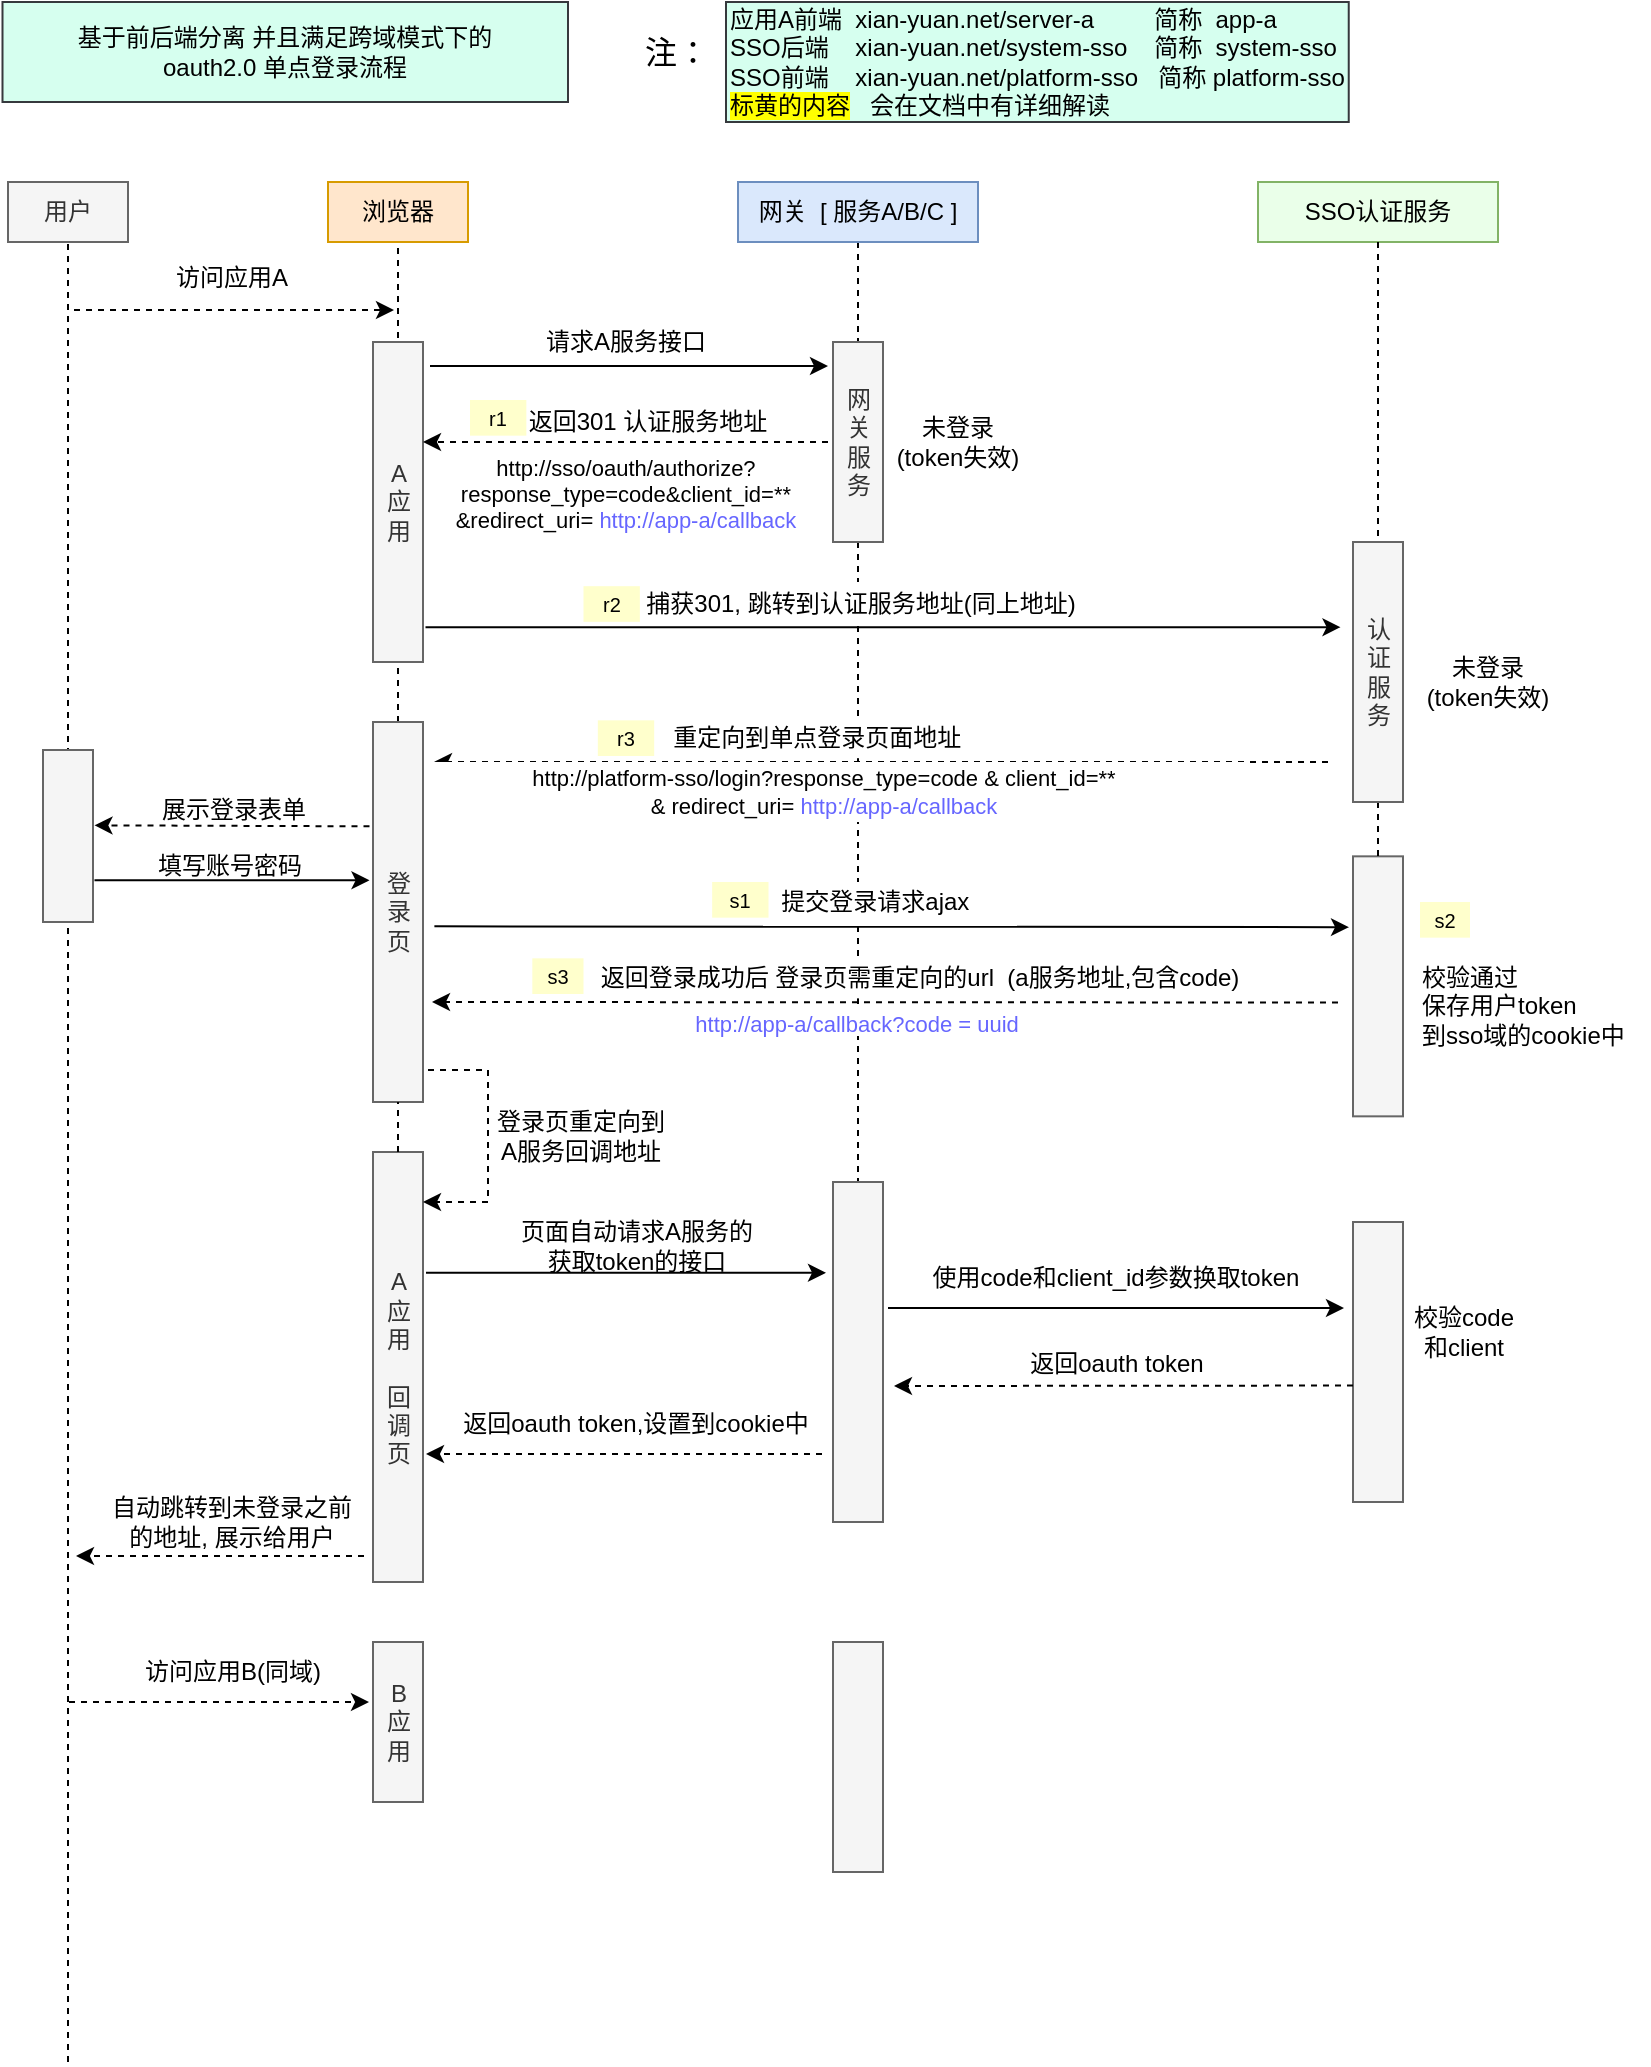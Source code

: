 <mxfile>
    <diagram id="X6Rw26c9M3TBG2hz4Sk1" name="授权码模式">
        <mxGraphModel dx="779" dy="549" grid="1" gridSize="10" guides="1" tooltips="1" connect="1" arrows="1" fold="1" page="1" pageScale="1" pageWidth="3300" pageHeight="4681" math="0" shadow="0">
            <root>
                <mxCell id="0"/>
                <mxCell id="1" parent="0"/>
                <mxCell id="2" value="用户" style="rounded=0;whiteSpace=wrap;html=1;fillColor=#f5f5f5;fontColor=#333333;strokeColor=#666666;" vertex="1" parent="1">
                    <mxGeometry x="90" y="130" width="60" height="30" as="geometry"/>
                </mxCell>
                <mxCell id="3" value="浏览器" style="rounded=0;whiteSpace=wrap;html=1;fillColor=#ffe6cc;strokeColor=#d79b00;" vertex="1" parent="1">
                    <mxGeometry x="250" y="130" width="70" height="30" as="geometry"/>
                </mxCell>
                <mxCell id="51" value="" style="edgeStyle=none;html=1;dashed=1;endArrow=none;endFill=0;entryX=0.5;entryY=0;entryDx=0;entryDy=0;rounded=0;" edge="1" parent="1" source="4" target="79">
                    <mxGeometry relative="1" as="geometry"/>
                </mxCell>
                <mxCell id="4" value="网关&amp;nbsp; [ 服务A/B/C ]" style="rounded=0;whiteSpace=wrap;html=1;fillColor=#dae8fc;strokeColor=#6c8ebf;" vertex="1" parent="1">
                    <mxGeometry x="455" y="130" width="120" height="30" as="geometry"/>
                </mxCell>
                <mxCell id="8" value="SSO认证服务" style="rounded=0;whiteSpace=wrap;html=1;fillColor=#EAFFE9;strokeColor=#82b366;" vertex="1" parent="1">
                    <mxGeometry x="715" y="130" width="120" height="30" as="geometry"/>
                </mxCell>
                <mxCell id="19" value="" style="endArrow=none;dashed=1;html=1;entryX=0.5;entryY=1;entryDx=0;entryDy=0;rounded=0;" edge="1" parent="1" target="2">
                    <mxGeometry width="50" height="50" relative="1" as="geometry">
                        <mxPoint x="120" y="1070" as="sourcePoint"/>
                        <mxPoint x="120" y="180" as="targetPoint"/>
                    </mxGeometry>
                </mxCell>
                <mxCell id="23" style="edgeStyle=none;html=1;entryX=0.5;entryY=1;entryDx=0;entryDy=0;dashed=1;endArrow=none;endFill=0;startArrow=none;rounded=0;" edge="1" parent="1" source="52" target="3">
                    <mxGeometry relative="1" as="geometry"/>
                </mxCell>
                <mxCell id="21" value="A&lt;br&gt;应用" style="rounded=0;whiteSpace=wrap;html=1;fillColor=#f5f5f5;fontColor=#333333;strokeColor=#666666;" vertex="1" parent="1">
                    <mxGeometry x="272.5" y="210" width="25" height="160" as="geometry"/>
                </mxCell>
                <mxCell id="27" value="" style="endArrow=classic;html=1;dashed=1;rounded=0;" edge="1" parent="1">
                    <mxGeometry width="50" height="50" relative="1" as="geometry">
                        <mxPoint x="123" y="194" as="sourcePoint"/>
                        <mxPoint x="283" y="194" as="targetPoint"/>
                    </mxGeometry>
                </mxCell>
                <mxCell id="28" value="访问应用A" style="text;html=1;strokeColor=none;fillColor=none;align=center;verticalAlign=middle;whiteSpace=wrap;rounded=0;" vertex="1" parent="1">
                    <mxGeometry x="172" y="163" width="60" height="30" as="geometry"/>
                </mxCell>
                <mxCell id="29" value="网关服务" style="rounded=0;whiteSpace=wrap;html=1;fillColor=#f5f5f5;fontColor=#333333;strokeColor=#666666;" vertex="1" parent="1">
                    <mxGeometry x="502.5" y="210" width="25" height="100" as="geometry"/>
                </mxCell>
                <mxCell id="31" value="" style="endArrow=classic;html=1;entryX=0;entryY=0.25;entryDx=0;entryDy=0;rounded=0;" edge="1" parent="1">
                    <mxGeometry width="50" height="50" relative="1" as="geometry">
                        <mxPoint x="301" y="222" as="sourcePoint"/>
                        <mxPoint x="500" y="222" as="targetPoint"/>
                    </mxGeometry>
                </mxCell>
                <mxCell id="32" value="请求A服务接口" style="text;html=1;strokeColor=none;fillColor=none;align=center;verticalAlign=middle;whiteSpace=wrap;rounded=0;" vertex="1" parent="1">
                    <mxGeometry x="349" y="200" width="100" height="20" as="geometry"/>
                </mxCell>
                <mxCell id="33" value="" style="endArrow=classic;html=1;dashed=1;exitX=0;exitY=0.75;exitDx=0;exitDy=0;entryX=1;entryY=0.75;entryDx=0;entryDy=0;rounded=0;" edge="1" parent="1">
                    <mxGeometry width="50" height="50" relative="1" as="geometry">
                        <mxPoint x="500" y="260.0" as="sourcePoint"/>
                        <mxPoint x="297.5" y="260.0" as="targetPoint"/>
                    </mxGeometry>
                </mxCell>
                <mxCell id="48" value="未登录&lt;br&gt;(token失效)" style="text;html=1;strokeColor=none;fillColor=none;align=center;verticalAlign=middle;whiteSpace=wrap;rounded=0;" vertex="1" parent="1">
                    <mxGeometry x="530" y="240" width="70" height="40" as="geometry"/>
                </mxCell>
                <mxCell id="49" value="返回301 认证服务地址" style="text;html=1;strokeColor=none;fillColor=none;align=center;verticalAlign=middle;whiteSpace=wrap;rounded=0;" vertex="1" parent="1">
                    <mxGeometry x="339.75" y="239" width="140" height="21" as="geometry"/>
                </mxCell>
                <mxCell id="55" value="" style="endArrow=classic;html=1;rounded=0;" edge="1" parent="1">
                    <mxGeometry width="50" height="50" relative="1" as="geometry">
                        <mxPoint x="298.75" y="352.58" as="sourcePoint"/>
                        <mxPoint x="756.25" y="352.58" as="targetPoint"/>
                    </mxGeometry>
                </mxCell>
                <mxCell id="56" value="捕获301, 跳转到认证服务地址(同上地址)" style="text;html=1;align=center;verticalAlign=middle;whiteSpace=wrap;rounded=0;fillColor=#FFFFFF;shadow=0;gradientColor=none;" vertex="1" parent="1">
                    <mxGeometry x="377.75" y="330" width="277" height="22" as="geometry"/>
                </mxCell>
                <mxCell id="57" value="未登录&lt;br&gt;(token失效)" style="text;html=1;strokeColor=none;fillColor=none;align=center;verticalAlign=middle;whiteSpace=wrap;rounded=0;" vertex="1" parent="1">
                    <mxGeometry x="795" y="360" width="70" height="40" as="geometry"/>
                </mxCell>
                <mxCell id="58" value="" style="endArrow=classic;html=1;dashed=1;rounded=0;" edge="1" parent="1">
                    <mxGeometry width="50" height="50" relative="1" as="geometry">
                        <mxPoint x="750" y="420" as="sourcePoint"/>
                        <mxPoint x="303" y="420" as="targetPoint"/>
                    </mxGeometry>
                </mxCell>
                <mxCell id="59" value="重定向到单点登录页面地址&amp;nbsp;&amp;nbsp;" style="text;html=1;strokeColor=none;fillColor=#FFFFFF;align=center;verticalAlign=middle;whiteSpace=wrap;rounded=0;" vertex="1" parent="1">
                    <mxGeometry x="402.5" y="398.09" width="190" height="20" as="geometry"/>
                </mxCell>
                <mxCell id="60" value="" style="endArrow=classic;html=1;dashed=1;entryX=1;entryY=0.25;entryDx=0;entryDy=0;rounded=0;" edge="1" parent="1">
                    <mxGeometry width="50" height="50" relative="1" as="geometry">
                        <mxPoint x="270.75" y="452.17" as="sourcePoint"/>
                        <mxPoint x="133.25" y="451.67" as="targetPoint"/>
                    </mxGeometry>
                </mxCell>
                <mxCell id="61" value="展示登录表单" style="text;html=1;strokeColor=none;fillColor=none;align=center;verticalAlign=middle;whiteSpace=wrap;rounded=0;" vertex="1" parent="1">
                    <mxGeometry x="157.75" y="434.17" width="90" height="20" as="geometry"/>
                </mxCell>
                <mxCell id="63" value="" style="endArrow=classic;html=1;exitX=1;exitY=0.5;exitDx=0;exitDy=0;rounded=0;" edge="1" parent="1">
                    <mxGeometry width="50" height="50" relative="1" as="geometry">
                        <mxPoint x="133.25" y="479.17" as="sourcePoint"/>
                        <mxPoint x="270.75" y="479.17" as="targetPoint"/>
                    </mxGeometry>
                </mxCell>
                <mxCell id="64" value="填写账号密码" style="text;html=1;strokeColor=none;fillColor=none;align=center;verticalAlign=middle;whiteSpace=wrap;rounded=0;" vertex="1" parent="1">
                    <mxGeometry x="160.75" y="462.17" width="80" height="20" as="geometry"/>
                </mxCell>
                <mxCell id="66" value="" style="rounded=0;whiteSpace=wrap;html=1;fillColor=#f5f5f5;fontColor=#333333;strokeColor=#666666;" vertex="1" parent="1">
                    <mxGeometry x="762.5" y="467.17" width="25" height="130" as="geometry"/>
                </mxCell>
                <mxCell id="67" value="" style="endArrow=classic;html=1;entryX=-0.013;entryY=0.304;entryDx=0;entryDy=0;entryPerimeter=0;rounded=0;" edge="1" parent="1">
                    <mxGeometry width="50" height="50" relative="1" as="geometry">
                        <mxPoint x="303.19" y="502.17" as="sourcePoint"/>
                        <mxPoint x="760.5" y="502.57" as="targetPoint"/>
                    </mxGeometry>
                </mxCell>
                <mxCell id="68" value="&amp;nbsp;提交登录请求ajax" style="text;html=1;strokeColor=none;fillColor=#FFFFFF;align=center;verticalAlign=middle;whiteSpace=wrap;rounded=0;" vertex="1" parent="1">
                    <mxGeometry x="464.41" y="480" width="115.59" height="20" as="geometry"/>
                </mxCell>
                <mxCell id="70" value="校验通过&lt;br&gt;保存用户token&lt;br&gt;到sso域的cookie中" style="text;html=1;strokeColor=none;fillColor=none;align=left;verticalAlign=middle;whiteSpace=wrap;rounded=0;" vertex="1" parent="1">
                    <mxGeometry x="795" y="518.17" width="115" height="47.83" as="geometry"/>
                </mxCell>
                <mxCell id="72" value="" style="endArrow=classic;html=1;dashed=1;entryX=1.084;entryY=0.275;entryDx=0;entryDy=0;entryPerimeter=0;rounded=0;" edge="1" parent="1">
                    <mxGeometry width="50" height="50" relative="1" as="geometry">
                        <mxPoint x="755" y="540.25" as="sourcePoint"/>
                        <mxPoint x="302" y="540" as="targetPoint"/>
                    </mxGeometry>
                </mxCell>
                <mxCell id="76" value="" style="edgeStyle=none;html=1;dashed=1;endArrow=none;endFill=0;entryX=0.5;entryY=0;entryDx=0;entryDy=0;exitX=0.5;exitY=1;exitDx=0;exitDy=0;startArrow=none;rounded=0;" edge="1" parent="1" source="54" target="66">
                    <mxGeometry relative="1" as="geometry">
                        <mxPoint x="525" y="170" as="sourcePoint"/>
                        <mxPoint x="525" y="220" as="targetPoint"/>
                    </mxGeometry>
                </mxCell>
                <mxCell id="54" value="认证服务" style="rounded=0;whiteSpace=wrap;html=1;fillColor=#f5f5f5;fontColor=#333333;strokeColor=#666666;" vertex="1" parent="1">
                    <mxGeometry x="762.5" y="310" width="25" height="130" as="geometry"/>
                </mxCell>
                <mxCell id="78" value="" style="edgeStyle=none;html=1;dashed=1;endArrow=none;endFill=0;entryX=0.5;entryY=0;entryDx=0;entryDy=0;exitX=0.5;exitY=1;exitDx=0;exitDy=0;rounded=0;" edge="1" parent="1" source="8" target="54">
                    <mxGeometry relative="1" as="geometry">
                        <mxPoint x="780" y="160" as="sourcePoint"/>
                        <mxPoint x="777.5" y="480" as="targetPoint"/>
                    </mxGeometry>
                </mxCell>
                <mxCell id="79" value="" style="rounded=0;whiteSpace=wrap;html=1;fillColor=#f5f5f5;fontColor=#333333;strokeColor=#666666;" vertex="1" parent="1">
                    <mxGeometry x="502.5" y="630" width="25" height="170" as="geometry"/>
                </mxCell>
                <mxCell id="80" value="" style="endArrow=classic;html=1;rounded=0;" edge="1" parent="1">
                    <mxGeometry width="50" height="50" relative="1" as="geometry">
                        <mxPoint x="299" y="675.38" as="sourcePoint"/>
                        <mxPoint x="499" y="675.38" as="targetPoint"/>
                    </mxGeometry>
                </mxCell>
                <mxCell id="81" value="页面自动请求A服务的&lt;br&gt;获取token的接口" style="text;html=1;strokeColor=none;fillColor=none;align=center;verticalAlign=middle;whiteSpace=wrap;rounded=0;" vertex="1" parent="1">
                    <mxGeometry x="328.75" y="652" width="151" height="20" as="geometry"/>
                </mxCell>
                <mxCell id="84" value="" style="rounded=0;whiteSpace=wrap;html=1;fillColor=#f5f5f5;fontColor=#333333;strokeColor=#666666;" vertex="1" parent="1">
                    <mxGeometry x="762.5" y="650" width="25" height="140" as="geometry"/>
                </mxCell>
                <mxCell id="87" value="" style="endArrow=classic;html=1;rounded=0;" edge="1" parent="1">
                    <mxGeometry width="50" height="50" relative="1" as="geometry">
                        <mxPoint x="530" y="693" as="sourcePoint"/>
                        <mxPoint x="758" y="693" as="targetPoint"/>
                    </mxGeometry>
                </mxCell>
                <mxCell id="88" value="使用code和client_id参数换取token" style="text;html=1;strokeColor=none;fillColor=none;align=center;verticalAlign=middle;whiteSpace=wrap;rounded=0;" vertex="1" parent="1">
                    <mxGeometry x="549" y="668" width="190" height="20" as="geometry"/>
                </mxCell>
                <mxCell id="89" value="校验code和client" style="text;html=1;strokeColor=none;fillColor=none;align=center;verticalAlign=middle;whiteSpace=wrap;rounded=0;" vertex="1" parent="1">
                    <mxGeometry x="787.5" y="690" width="60" height="30" as="geometry"/>
                </mxCell>
                <mxCell id="90" value="" style="endArrow=classic;html=1;dashed=1;rounded=0;" edge="1" parent="1">
                    <mxGeometry width="50" height="50" relative="1" as="geometry">
                        <mxPoint x="762.5" y="731.77" as="sourcePoint"/>
                        <mxPoint x="533" y="732" as="targetPoint"/>
                    </mxGeometry>
                </mxCell>
                <mxCell id="91" value="返回oauth token" style="text;html=1;strokeColor=none;fillColor=none;align=center;verticalAlign=middle;whiteSpace=wrap;rounded=0;" vertex="1" parent="1">
                    <mxGeometry x="592.5" y="711" width="103" height="20" as="geometry"/>
                </mxCell>
                <mxCell id="92" value="A&lt;br&gt;应&lt;br&gt;用&lt;br&gt;&lt;br&gt;回调页" style="rounded=0;whiteSpace=wrap;html=1;fillColor=#f5f5f5;fontColor=#333333;strokeColor=#666666;" vertex="1" parent="1">
                    <mxGeometry x="272.5" y="615" width="25" height="215" as="geometry"/>
                </mxCell>
                <mxCell id="93" value="" style="endArrow=classic;html=1;dashed=1;rounded=0;" edge="1" parent="1">
                    <mxGeometry width="50" height="50" relative="1" as="geometry">
                        <mxPoint x="497" y="766" as="sourcePoint"/>
                        <mxPoint x="299" y="766" as="targetPoint"/>
                    </mxGeometry>
                </mxCell>
                <mxCell id="94" value="返回oauth token,设置到cookie中" style="text;html=1;strokeColor=none;fillColor=none;align=center;verticalAlign=middle;whiteSpace=wrap;rounded=0;" vertex="1" parent="1">
                    <mxGeometry x="314.13" y="741" width="180.25" height="20" as="geometry"/>
                </mxCell>
                <mxCell id="96" value="基于前后端分离 并且满足跨域模式下的&lt;br&gt;oauth2.0 单点登录流程" style="text;html=1;strokeColor=#36393d;fillColor=#D6FFEF;align=center;verticalAlign=middle;whiteSpace=wrap;rounded=0;" vertex="1" parent="1">
                    <mxGeometry x="87.25" y="40" width="282.75" height="50" as="geometry"/>
                </mxCell>
                <mxCell id="105" value="返回登录成功后 登录页需重定向的url&amp;nbsp; (a服务地址,包含code)" style="text;html=1;strokeColor=none;fillColor=#FFFFFF;align=center;verticalAlign=middle;whiteSpace=wrap;rounded=0;" vertex="1" parent="1">
                    <mxGeometry x="372" y="518.17" width="348" height="20" as="geometry"/>
                </mxCell>
                <mxCell id="106" value="s1" style="text;html=1;strokeColor=none;fillColor=#FFFFCC;align=center;verticalAlign=middle;whiteSpace=wrap;rounded=0;shadow=0;fontSize=10;" vertex="1" parent="1">
                    <mxGeometry x="442.07" y="480" width="28.18" height="17.83" as="geometry"/>
                </mxCell>
                <mxCell id="108" value="s2" style="text;html=1;strokeColor=none;fillColor=#FFFFCC;align=center;verticalAlign=middle;whiteSpace=wrap;rounded=0;shadow=0;fontSize=10;" vertex="1" parent="1">
                    <mxGeometry x="796" y="490" width="25" height="17.83" as="geometry"/>
                </mxCell>
                <mxCell id="109" value="s3" style="text;html=1;strokeColor=none;fillColor=#FFFFCC;align=center;verticalAlign=middle;whiteSpace=wrap;rounded=0;shadow=0;fontSize=10;" vertex="1" parent="1">
                    <mxGeometry x="352.16" y="518.17" width="25.59" height="17.83" as="geometry"/>
                </mxCell>
                <mxCell id="110" value="应用A前端&amp;nbsp; xian-yuan.net/server-a&amp;nbsp; &amp;nbsp; &amp;nbsp; &amp;nbsp; &amp;nbsp;简称&amp;nbsp; app-a&lt;br&gt;SSO后端&amp;nbsp; &amp;nbsp; xian-yuan.net/system-sso&amp;nbsp; &amp;nbsp; 简称&amp;nbsp; system-sso&lt;br&gt;SSO前端&amp;nbsp; &amp;nbsp; xian-yuan.net/platform-sso&amp;nbsp; &amp;nbsp;简称 platform-sso&lt;br&gt;&lt;font style=&quot;background-color: rgb(255 , 255 , 0)&quot;&gt;标黄的内容&lt;/font&gt;&lt;font&gt;&amp;nbsp; &amp;nbsp;&lt;/font&gt;会在文档中有详细解读" style="text;html=1;strokeColor=#36393d;fillColor=#D6FFEF;align=left;verticalAlign=middle;whiteSpace=wrap;rounded=0;" vertex="1" parent="1">
                    <mxGeometry x="449" y="40" width="311.37" height="60" as="geometry"/>
                </mxCell>
                <mxCell id="111" value="http://sso/oauth/authorize?&lt;br style=&quot;font-size: 11px&quot;&gt;response_type=code&amp;amp;client_id=**&lt;br style=&quot;font-size: 11px&quot;&gt;&amp;amp;redirect_uri=&amp;nbsp;&lt;font color=&quot;#6666ff&quot;&gt;http://app-a/callback&lt;/font&gt;" style="text;html=1;strokeColor=none;fillColor=none;align=center;verticalAlign=middle;whiteSpace=wrap;rounded=0;fontSize=11;" vertex="1" parent="1">
                    <mxGeometry x="299" y="270" width="200" height="31" as="geometry"/>
                </mxCell>
                <mxCell id="115" value="&lt;font style=&quot;font-size: 11px&quot;&gt;http://platform-sso/login?response_type=code &amp;amp; client_id=** &lt;br&gt;&amp;amp; redirect_uri=&amp;nbsp;&lt;/font&gt;&lt;font color=&quot;#6666ff&quot;&gt;http://app-a/callback&lt;/font&gt;" style="text;html=1;strokeColor=none;fillColor=default;align=center;verticalAlign=middle;whiteSpace=wrap;rounded=0;fontSize=11;" vertex="1" parent="1">
                    <mxGeometry x="286" y="420" width="424" height="30" as="geometry"/>
                </mxCell>
                <mxCell id="117" value="r2" style="text;html=1;strokeColor=none;fillColor=#FFFFCC;align=center;verticalAlign=middle;whiteSpace=wrap;rounded=0;shadow=0;fontSize=10;" vertex="1" parent="1">
                    <mxGeometry x="377.75" y="332.09" width="28.18" height="17.83" as="geometry"/>
                </mxCell>
                <mxCell id="118" value="r3" style="text;html=1;strokeColor=none;fillColor=#FFFFCC;align=center;verticalAlign=middle;whiteSpace=wrap;rounded=0;shadow=0;fontSize=10;" vertex="1" parent="1">
                    <mxGeometry x="384.91" y="399.17" width="28.18" height="17.83" as="geometry"/>
                </mxCell>
                <mxCell id="119" value="&lt;font color=&quot;#000000&quot; style=&quot;font-size: 16px;&quot;&gt;注：&lt;/font&gt;" style="text;html=1;strokeColor=none;fillColor=none;align=center;verticalAlign=middle;whiteSpace=wrap;rounded=0;shadow=0;fontSize=16;fontColor=#CCFFE6;" vertex="1" parent="1">
                    <mxGeometry x="407.07" y="50" width="35" height="30" as="geometry"/>
                </mxCell>
                <mxCell id="120" value="&lt;span style=&quot;font-size: 10px&quot;&gt;r1&lt;/span&gt;" style="text;html=1;strokeColor=none;fillColor=#FFFFCC;align=center;verticalAlign=middle;whiteSpace=wrap;rounded=0;shadow=0;" vertex="1" parent="1">
                    <mxGeometry x="321" y="239" width="28.18" height="17.83" as="geometry"/>
                </mxCell>
                <mxCell id="52" value="登&lt;br&gt;录&lt;br&gt;页" style="rounded=0;whiteSpace=wrap;html=1;fillColor=#f5f5f5;fontColor=#333333;strokeColor=#666666;" vertex="1" parent="1">
                    <mxGeometry x="272.5" y="400" width="25" height="190" as="geometry"/>
                </mxCell>
                <mxCell id="121" value="" style="edgeStyle=none;html=1;entryX=0.5;entryY=1;entryDx=0;entryDy=0;dashed=1;endArrow=none;endFill=0;rounded=0;" edge="1" parent="1" source="92" target="52">
                    <mxGeometry relative="1" as="geometry">
                        <mxPoint x="286.007" y="615" as="sourcePoint"/>
                        <mxPoint x="285" y="160.0" as="targetPoint"/>
                    </mxGeometry>
                </mxCell>
                <mxCell id="123" value="" style="endArrow=classic;html=1;dashed=1;entryX=1;entryY=0.25;entryDx=0;entryDy=0;rounded=0;" edge="1" parent="1">
                    <mxGeometry width="50" height="50" relative="1" as="geometry">
                        <mxPoint x="330" y="640" as="sourcePoint"/>
                        <mxPoint x="297.5" y="640.0" as="targetPoint"/>
                    </mxGeometry>
                </mxCell>
                <mxCell id="127" value="" style="endArrow=none;dashed=1;html=1;exitX=0.5;exitY=0;exitDx=0;exitDy=0;rounded=0;" edge="1" parent="1">
                    <mxGeometry width="50" height="50" relative="1" as="geometry">
                        <mxPoint x="300" y="574" as="sourcePoint"/>
                        <mxPoint x="328" y="574" as="targetPoint"/>
                    </mxGeometry>
                </mxCell>
                <mxCell id="128" value="" style="endArrow=none;dashed=1;html=1;endSize=6;rounded=0;" edge="1" parent="1">
                    <mxGeometry width="50" height="50" relative="1" as="geometry">
                        <mxPoint x="330" y="574" as="sourcePoint"/>
                        <mxPoint x="330" y="640" as="targetPoint"/>
                    </mxGeometry>
                </mxCell>
                <mxCell id="132" value="&lt;font color=&quot;#6666ff&quot;&gt;&lt;font style=&quot;font-size: 11px&quot;&gt;&amp;nbsp;&lt;/font&gt;http://app-a/callback?code = uuid&lt;/font&gt;" style="text;html=1;strokeColor=none;fillColor=default;align=center;verticalAlign=middle;whiteSpace=wrap;rounded=0;fontSize=11;" vertex="1" parent="1">
                    <mxGeometry x="358" y="544" width="309.8" height="13" as="geometry"/>
                </mxCell>
                <mxCell id="133" value="登录页重定向到A服务回调地址" style="text;html=1;strokeColor=none;fillColor=#FFFFFF;align=center;verticalAlign=middle;whiteSpace=wrap;rounded=0;" vertex="1" parent="1">
                    <mxGeometry x="333.41" y="574" width="86.59" height="65" as="geometry"/>
                </mxCell>
                <mxCell id="13" value="" style="rounded=0;whiteSpace=wrap;html=1;fillColor=#f5f5f5;fontColor=#333333;strokeColor=#666666;" vertex="1" parent="1">
                    <mxGeometry x="107.5" y="414" width="25" height="86" as="geometry"/>
                </mxCell>
                <mxCell id="136" value="" style="endArrow=classic;html=1;dashed=1;rounded=0;" edge="1" parent="1">
                    <mxGeometry width="50" height="50" relative="1" as="geometry">
                        <mxPoint x="268" y="817" as="sourcePoint"/>
                        <mxPoint x="124" y="817" as="targetPoint"/>
                    </mxGeometry>
                </mxCell>
                <mxCell id="137" value="自动跳转到未登录之前&lt;br&gt;的地址, 展示给用户" style="text;html=1;strokeColor=none;fillColor=none;align=center;verticalAlign=middle;whiteSpace=wrap;rounded=0;" vertex="1" parent="1">
                    <mxGeometry x="111.75" y="790" width="180.25" height="20" as="geometry"/>
                </mxCell>
                <mxCell id="138" value="B&lt;br&gt;应用" style="rounded=0;whiteSpace=wrap;html=1;fillColor=#f5f5f5;fontColor=#333333;strokeColor=#666666;" vertex="1" parent="1">
                    <mxGeometry x="272.5" y="860" width="25" height="80" as="geometry"/>
                </mxCell>
                <mxCell id="139" value="" style="endArrow=classic;html=1;dashed=1;rounded=0;" edge="1" parent="1">
                    <mxGeometry width="50" height="50" relative="1" as="geometry">
                        <mxPoint x="120.5" y="890" as="sourcePoint"/>
                        <mxPoint x="270.5" y="890" as="targetPoint"/>
                    </mxGeometry>
                </mxCell>
                <mxCell id="140" value="访问应用B(同域)" style="text;html=1;strokeColor=none;fillColor=none;align=center;verticalAlign=middle;whiteSpace=wrap;rounded=0;" vertex="1" parent="1">
                    <mxGeometry x="148.5" y="860" width="107.25" height="30" as="geometry"/>
                </mxCell>
                <mxCell id="141" value="" style="rounded=0;whiteSpace=wrap;html=1;fillColor=#f5f5f5;fontColor=#333333;strokeColor=#666666;" vertex="1" parent="1">
                    <mxGeometry x="502.5" y="860" width="25" height="115" as="geometry"/>
                </mxCell>
            </root>
        </mxGraphModel>
    </diagram>
</mxfile>